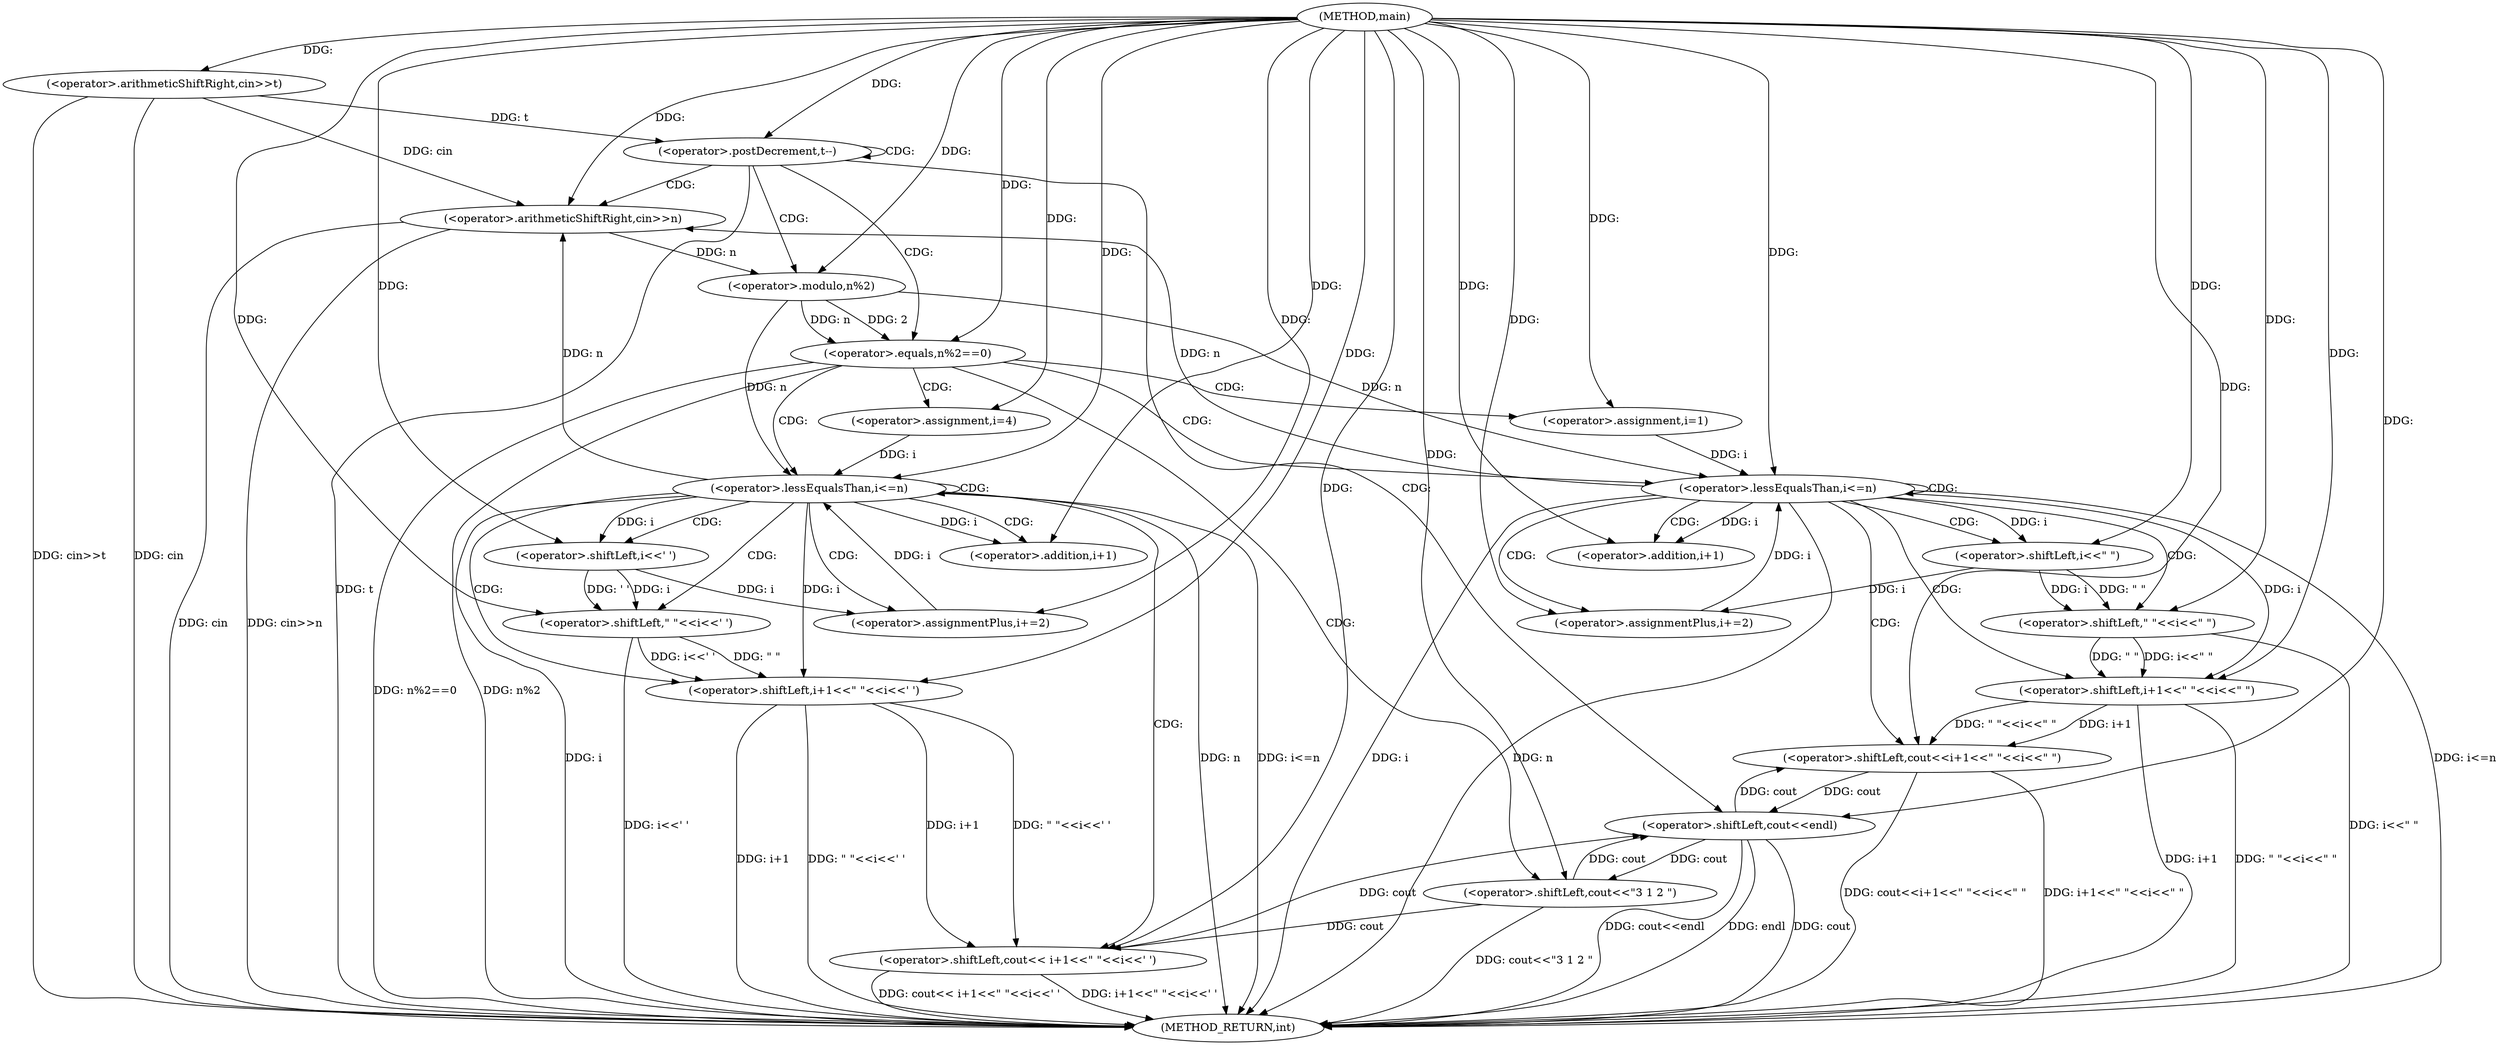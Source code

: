 digraph "main" {  
"1000101" [label = "(METHOD,main)" ]
"1000174" [label = "(METHOD_RETURN,int)" ]
"1000104" [label = "(<operator>.arithmeticShiftRight,cin>>t)" ]
"1000108" [label = "(<operator>.postDecrement,t--)" ]
"1000112" [label = "(<operator>.arithmeticShiftRight,cin>>n)" ]
"1000171" [label = "(<operator>.shiftLeft,cout<<endl)" ]
"1000116" [label = "(<operator>.equals,n%2==0)" ]
"1000117" [label = "(<operator>.modulo,n%2)" ]
"1000124" [label = "(<operator>.assignment,i=1)" ]
"1000127" [label = "(<operator>.lessEqualsThan,i<=n)" ]
"1000130" [label = "(<operator>.assignmentPlus,i+=2)" ]
"1000133" [label = "(<operator>.shiftLeft,cout<<i+1<<\" \"<<i<<\" \")" ]
"1000146" [label = "(<operator>.shiftLeft,cout<<\"3 1 2 \")" ]
"1000151" [label = "(<operator>.assignment,i=4)" ]
"1000154" [label = "(<operator>.lessEqualsThan,i<=n)" ]
"1000157" [label = "(<operator>.assignmentPlus,i+=2)" ]
"1000160" [label = "(<operator>.shiftLeft,cout<< i+1<<\" \"<<i<<' ')" ]
"1000135" [label = "(<operator>.shiftLeft,i+1<<\" \"<<i<<\" \")" ]
"1000136" [label = "(<operator>.addition,i+1)" ]
"1000139" [label = "(<operator>.shiftLeft,\" \"<<i<<\" \")" ]
"1000162" [label = "(<operator>.shiftLeft,i+1<<\" \"<<i<<' ')" ]
"1000141" [label = "(<operator>.shiftLeft,i<<\" \")" ]
"1000163" [label = "(<operator>.addition,i+1)" ]
"1000166" [label = "(<operator>.shiftLeft,\" \"<<i<<' ')" ]
"1000168" [label = "(<operator>.shiftLeft,i<<' ')" ]
  "1000104" -> "1000174"  [ label = "DDG: cin"] 
  "1000104" -> "1000174"  [ label = "DDG: cin>>t"] 
  "1000108" -> "1000174"  [ label = "DDG: t"] 
  "1000112" -> "1000174"  [ label = "DDG: cin"] 
  "1000112" -> "1000174"  [ label = "DDG: cin>>n"] 
  "1000116" -> "1000174"  [ label = "DDG: n%2"] 
  "1000116" -> "1000174"  [ label = "DDG: n%2==0"] 
  "1000146" -> "1000174"  [ label = "DDG: cout<<\"3 1 2 \""] 
  "1000154" -> "1000174"  [ label = "DDG: i"] 
  "1000154" -> "1000174"  [ label = "DDG: n"] 
  "1000154" -> "1000174"  [ label = "DDG: i<=n"] 
  "1000162" -> "1000174"  [ label = "DDG: i+1"] 
  "1000166" -> "1000174"  [ label = "DDG: i<<' '"] 
  "1000162" -> "1000174"  [ label = "DDG: \" \"<<i<<' '"] 
  "1000160" -> "1000174"  [ label = "DDG: i+1<<\" \"<<i<<' '"] 
  "1000160" -> "1000174"  [ label = "DDG: cout<< i+1<<\" \"<<i<<' '"] 
  "1000127" -> "1000174"  [ label = "DDG: i"] 
  "1000127" -> "1000174"  [ label = "DDG: n"] 
  "1000127" -> "1000174"  [ label = "DDG: i<=n"] 
  "1000171" -> "1000174"  [ label = "DDG: cout"] 
  "1000171" -> "1000174"  [ label = "DDG: cout<<endl"] 
  "1000135" -> "1000174"  [ label = "DDG: i+1"] 
  "1000139" -> "1000174"  [ label = "DDG: i<<\" \""] 
  "1000135" -> "1000174"  [ label = "DDG: \" \"<<i<<\" \""] 
  "1000133" -> "1000174"  [ label = "DDG: i+1<<\" \"<<i<<\" \""] 
  "1000133" -> "1000174"  [ label = "DDG: cout<<i+1<<\" \"<<i<<\" \""] 
  "1000171" -> "1000174"  [ label = "DDG: endl"] 
  "1000101" -> "1000104"  [ label = "DDG: "] 
  "1000104" -> "1000108"  [ label = "DDG: t"] 
  "1000101" -> "1000108"  [ label = "DDG: "] 
  "1000104" -> "1000112"  [ label = "DDG: cin"] 
  "1000101" -> "1000112"  [ label = "DDG: "] 
  "1000154" -> "1000112"  [ label = "DDG: n"] 
  "1000127" -> "1000112"  [ label = "DDG: n"] 
  "1000146" -> "1000171"  [ label = "DDG: cout"] 
  "1000160" -> "1000171"  [ label = "DDG: cout"] 
  "1000133" -> "1000171"  [ label = "DDG: cout"] 
  "1000101" -> "1000171"  [ label = "DDG: "] 
  "1000117" -> "1000116"  [ label = "DDG: n"] 
  "1000117" -> "1000116"  [ label = "DDG: 2"] 
  "1000101" -> "1000116"  [ label = "DDG: "] 
  "1000112" -> "1000117"  [ label = "DDG: n"] 
  "1000101" -> "1000117"  [ label = "DDG: "] 
  "1000101" -> "1000124"  [ label = "DDG: "] 
  "1000101" -> "1000130"  [ label = "DDG: "] 
  "1000124" -> "1000127"  [ label = "DDG: i"] 
  "1000130" -> "1000127"  [ label = "DDG: i"] 
  "1000101" -> "1000127"  [ label = "DDG: "] 
  "1000117" -> "1000127"  [ label = "DDG: n"] 
  "1000141" -> "1000130"  [ label = "DDG: i"] 
  "1000171" -> "1000133"  [ label = "DDG: cout"] 
  "1000101" -> "1000133"  [ label = "DDG: "] 
  "1000135" -> "1000133"  [ label = "DDG: i+1"] 
  "1000135" -> "1000133"  [ label = "DDG: \" \"<<i<<\" \""] 
  "1000171" -> "1000146"  [ label = "DDG: cout"] 
  "1000101" -> "1000146"  [ label = "DDG: "] 
  "1000101" -> "1000151"  [ label = "DDG: "] 
  "1000101" -> "1000157"  [ label = "DDG: "] 
  "1000127" -> "1000135"  [ label = "DDG: i"] 
  "1000101" -> "1000135"  [ label = "DDG: "] 
  "1000139" -> "1000135"  [ label = "DDG: i<<\" \""] 
  "1000139" -> "1000135"  [ label = "DDG: \" \""] 
  "1000151" -> "1000154"  [ label = "DDG: i"] 
  "1000157" -> "1000154"  [ label = "DDG: i"] 
  "1000101" -> "1000154"  [ label = "DDG: "] 
  "1000117" -> "1000154"  [ label = "DDG: n"] 
  "1000168" -> "1000157"  [ label = "DDG: i"] 
  "1000146" -> "1000160"  [ label = "DDG: cout"] 
  "1000101" -> "1000160"  [ label = "DDG: "] 
  "1000162" -> "1000160"  [ label = "DDG: i+1"] 
  "1000162" -> "1000160"  [ label = "DDG: \" \"<<i<<' '"] 
  "1000127" -> "1000136"  [ label = "DDG: i"] 
  "1000101" -> "1000136"  [ label = "DDG: "] 
  "1000101" -> "1000139"  [ label = "DDG: "] 
  "1000141" -> "1000139"  [ label = "DDG: i"] 
  "1000141" -> "1000139"  [ label = "DDG: \" \""] 
  "1000154" -> "1000162"  [ label = "DDG: i"] 
  "1000101" -> "1000162"  [ label = "DDG: "] 
  "1000166" -> "1000162"  [ label = "DDG: i<<' '"] 
  "1000166" -> "1000162"  [ label = "DDG: \" \""] 
  "1000101" -> "1000141"  [ label = "DDG: "] 
  "1000127" -> "1000141"  [ label = "DDG: i"] 
  "1000154" -> "1000163"  [ label = "DDG: i"] 
  "1000101" -> "1000163"  [ label = "DDG: "] 
  "1000101" -> "1000166"  [ label = "DDG: "] 
  "1000168" -> "1000166"  [ label = "DDG: ' '"] 
  "1000168" -> "1000166"  [ label = "DDG: i"] 
  "1000101" -> "1000168"  [ label = "DDG: "] 
  "1000154" -> "1000168"  [ label = "DDG: i"] 
  "1000108" -> "1000117"  [ label = "CDG: "] 
  "1000108" -> "1000112"  [ label = "CDG: "] 
  "1000108" -> "1000116"  [ label = "CDG: "] 
  "1000108" -> "1000171"  [ label = "CDG: "] 
  "1000108" -> "1000108"  [ label = "CDG: "] 
  "1000116" -> "1000127"  [ label = "CDG: "] 
  "1000116" -> "1000124"  [ label = "CDG: "] 
  "1000116" -> "1000154"  [ label = "CDG: "] 
  "1000116" -> "1000151"  [ label = "CDG: "] 
  "1000116" -> "1000146"  [ label = "CDG: "] 
  "1000127" -> "1000127"  [ label = "CDG: "] 
  "1000127" -> "1000141"  [ label = "CDG: "] 
  "1000127" -> "1000139"  [ label = "CDG: "] 
  "1000127" -> "1000135"  [ label = "CDG: "] 
  "1000127" -> "1000133"  [ label = "CDG: "] 
  "1000127" -> "1000136"  [ label = "CDG: "] 
  "1000127" -> "1000130"  [ label = "CDG: "] 
  "1000154" -> "1000166"  [ label = "CDG: "] 
  "1000154" -> "1000157"  [ label = "CDG: "] 
  "1000154" -> "1000163"  [ label = "CDG: "] 
  "1000154" -> "1000168"  [ label = "CDG: "] 
  "1000154" -> "1000154"  [ label = "CDG: "] 
  "1000154" -> "1000160"  [ label = "CDG: "] 
  "1000154" -> "1000162"  [ label = "CDG: "] 
}
